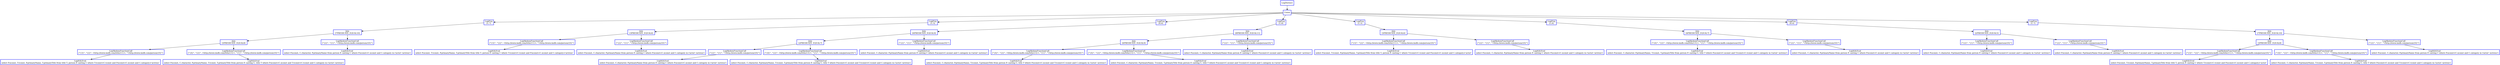 digraph  g{
node [shape=rectangle, color=black, fontcolor=black, style=bold]
0 [label="LogDistinct" , color = blue] ; 
1 [label="Union", color = blue] ; 
0 -> 1 ; 
2 [label="LogProj
[1,7]" , color = blue] ; 
1 -> 2 ; 
3 [label="Join\n [7PREDICATE_EQUAL10] ", color = blue] ; 
2 -> 3 ; 
4 [label="Join\n [3PREDICATE_EQUAL8] ", color = blue] ; 
3 -> 4 ; 
5 [label="LogSkolemFunctionCall
(\"{3}\", \"{2}\", <http://www.imdb.com/title/{1}>, \"<http://www.imdb.com/person/{0}\")" , color = blue] ; 
4 -> 5 ; 
6 [label="LogSQLEval 
select P.nconst, T.tconst, P.primaryName, T.primaryTitle from title T, person P, casting C where T.tconst=C.tconst and P.nconst=C.nconst and C.category='actress'", color = blue] ; 
5 -> 6 ; 
7 [label="LogSkolemFunctionCall
(\"{4}\", \"{2}\", <http://www.imdb.com/title/{3}>, \"{1}\", \"<http://www.imdb.com/person/{0}\")" , color = blue] ; 
4 -> 7 ; 
8 [label="LogSQLEval 
select P.nconst, C.character, P.primaryName, T.tconst, T.primaryTitle from person P, casting C, title T where P.nconst=C.nconst and T.tconst=C.tconst and C.category in ('actor','actress')", color = blue] ; 
7 -> 8 ; 
9 [label="LogSkolemFunctionCall
(\"{2}\", \"{1}\", \"<http://www.imdb.com/person/{0}\")" , color = blue] ; 
3 -> 9 ; 
10 [label="LogSQLEval 
select P.nconst, C.character, P.primaryName from person P, casting C where P.nconst=C.nconst and C.category in ('actor','actress')", color = blue] ; 
9 -> 10 ; 
12 [label="LogProj
[1,5]" , color = blue] ; 
1 -> 12 ; 
13 [label="Join\n [3PREDICATE_EQUAL6] ", color = blue] ; 
12 -> 13 ; 
14 [label="LogSkolemFunctionCall
(\"{3}\", \"{2}\", <http://www.imdb.com/title/{1}>, \"<http://www.imdb.com/person/{0}\")" , color = blue] ; 
13 -> 14 ; 
15 [label="LogSQLEval 
select P.nconst, T.tconst, P.primaryName, T.primaryTitle from title T, person P, casting C where T.tconst=C.tconst and P.nconst=C.nconst and C.category='actress'", color = blue] ; 
14 -> 15 ; 
16 [label="LogSkolemFunctionCall
(\"{2}\", \"{1}\", \"<http://www.imdb.com/person/{0}\")" , color = blue] ; 
13 -> 16 ; 
17 [label="LogSQLEval 
select P.nconst, C.character, P.primaryName from person P, casting C where P.nconst=C.nconst and C.category in ('actor','actress')", color = blue] ; 
16 -> 17 ; 
19 [label="LogProj
[0,6]" , color = blue] ; 
1 -> 19 ; 
20 [label="Join\n [6PREDICATE_EQUAL9] ", color = blue] ; 
19 -> 20 ; 
21 [label="Join\n [2PREDICATE_EQUAL7] ", color = blue] ; 
20 -> 21 ; 
22 [label="LogSkolemFunctionCall
(\"{2}\", \"{1}\", \"<http://www.imdb.com/person/{0}\")" , color = blue] ; 
21 -> 22 ; 
23 [label="LogSQLEval 
select P.nconst, C.character, P.primaryName from person P, casting C where P.nconst=C.nconst and C.category in ('actor','actress')", color = blue] ; 
22 -> 23 ; 
24 [label="LogSkolemFunctionCall
(\"{4}\", \"{2}\", <http://www.imdb.com/title/{3}>, \"{1}\", \"<http://www.imdb.com/person/{0}\")" , color = blue] ; 
21 -> 24 ; 
25 [label="LogSQLEval 
select P.nconst, C.character, P.primaryName, T.tconst, T.primaryTitle from person P, casting C, title T where P.nconst=C.nconst and T.tconst=C.tconst and C.category in ('actor','actress')", color = blue] ; 
24 -> 25 ; 
26 [label="LogSkolemFunctionCall
(\"{2}\", \"{1}\", \"<http://www.imdb.com/person/{0}\")" , color = blue] ; 
20 -> 26 ; 
27 [label="LogSQLEval 
select P.nconst, C.character, P.primaryName from person P, casting C where P.nconst=C.nconst and C.category in ('actor','actress')", color = blue] ; 
26 -> 27 ; 
29 [label="LogProj
[1,8]" , color = blue] ; 
1 -> 29 ; 
30 [label="Join\n [8PREDICATE_EQUAL11] ", color = blue] ; 
29 -> 30 ; 
31 [label="Join\n [4PREDICATE_EQUAL9] ", color = blue] ; 
30 -> 31 ; 
32 [label="LogSkolemFunctionCall
(\"{4}\", \"{2}\", <http://www.imdb.com/title/{3}>, \"{1}\", \"<http://www.imdb.com/person/{0}\")" , color = blue] ; 
31 -> 32 ; 
33 [label="LogSQLEval 
select P.nconst, C.character, P.primaryName, T.tconst, T.primaryTitle from person P, casting C, title T where P.nconst=C.nconst and T.tconst=C.tconst and C.category in ('actor','actress')", color = blue] ; 
32 -> 33 ; 
34 [label="LogSkolemFunctionCall
(\"{4}\", \"{2}\", <http://www.imdb.com/title/{3}>, \"{1}\", \"<http://www.imdb.com/person/{0}\")" , color = blue] ; 
31 -> 34 ; 
35 [label="LogSQLEval 
select P.nconst, C.character, P.primaryName, T.tconst, T.primaryTitle from person P, casting C, title T where P.nconst=C.nconst and T.tconst=C.tconst and C.category in ('actor','actress')", color = blue] ; 
34 -> 35 ; 
36 [label="LogSkolemFunctionCall
(\"{2}\", \"{1}\", \"<http://www.imdb.com/person/{0}\")" , color = blue] ; 
30 -> 36 ; 
37 [label="LogSQLEval 
select P.nconst, C.character, P.primaryName from person P, casting C where P.nconst=C.nconst and C.category in ('actor','actress')", color = blue] ; 
36 -> 37 ; 
39 [label="LogProj
[1,5]" , color = blue] ; 
1 -> 39 ; 
40 [label="Join\n [3PREDICATE_EQUAL6] ", color = blue] ; 
39 -> 40 ; 
41 [label="LogSkolemFunctionCall
(\"{3}\", \"{2}\", <http://www.imdb.com/title/{1}>, \"<http://www.imdb.com/person/{0}\")" , color = blue] ; 
40 -> 41 ; 
42 [label="LogSQLEval 
select P.nconst, T.tconst, P.primaryName, T.primaryTitle from title T, person P, casting C where T.tconst=C.tconst and P.nconst=C.nconst and C.category='actor'", color = blue] ; 
41 -> 42 ; 
43 [label="LogSkolemFunctionCall
(\"{2}\", \"{1}\", \"<http://www.imdb.com/person/{0}\")" , color = blue] ; 
40 -> 43 ; 
44 [label="LogSQLEval 
select P.nconst, C.character, P.primaryName from person P, casting C where P.nconst=C.nconst and C.category in ('actor','actress')", color = blue] ; 
43 -> 44 ; 
46 [label="LogProj
[1,6]" , color = blue] ; 
1 -> 46 ; 
47 [label="Join\n [4PREDICATE_EQUAL7] ", color = blue] ; 
46 -> 47 ; 
48 [label="LogSkolemFunctionCall
(\"{4}\", \"{2}\", <http://www.imdb.com/title/{3}>, \"{1}\", \"<http://www.imdb.com/person/{0}\")" , color = blue] ; 
47 -> 48 ; 
49 [label="LogSQLEval 
select P.nconst, C.character, P.primaryName, T.tconst, T.primaryTitle from person P, casting C, title T where P.nconst=C.nconst and T.tconst=C.tconst and C.category in ('actor','actress')", color = blue] ; 
48 -> 49 ; 
50 [label="LogSkolemFunctionCall
(\"{2}\", \"{1}\", \"<http://www.imdb.com/person/{0}\")" , color = blue] ; 
47 -> 50 ; 
51 [label="LogSQLEval 
select P.nconst, C.character, P.primaryName from person P, casting C where P.nconst=C.nconst and C.category in ('actor','actress')", color = blue] ; 
50 -> 51 ; 
53 [label="LogProj
[0,4]" , color = blue] ; 
1 -> 53 ; 
54 [label="Join\n [2PREDICATE_EQUAL5] ", color = blue] ; 
53 -> 54 ; 
55 [label="LogSkolemFunctionCall
(\"{2}\", \"{1}\", \"<http://www.imdb.com/person/{0}\")" , color = blue] ; 
54 -> 55 ; 
56 [label="LogSQLEval 
select P.nconst, C.character, P.primaryName from person P, casting C where P.nconst=C.nconst and C.category in ('actor','actress')", color = blue] ; 
55 -> 56 ; 
57 [label="LogSkolemFunctionCall
(\"{2}\", \"{1}\", \"<http://www.imdb.com/person/{0}\")" , color = blue] ; 
54 -> 57 ; 
58 [label="LogSQLEval 
select P.nconst, C.character, P.primaryName from person P, casting C where P.nconst=C.nconst and C.category in ('actor','actress')", color = blue] ; 
57 -> 58 ; 
60 [label="LogProj
[1,7]" , color = blue] ; 
1 -> 60 ; 
61 [label="Join\n [7PREDICATE_EQUAL10] ", color = blue] ; 
60 -> 61 ; 
62 [label="Join\n [3PREDICATE_EQUAL8] ", color = blue] ; 
61 -> 62 ; 
63 [label="LogSkolemFunctionCall
(\"{3}\", \"{2}\", <http://www.imdb.com/title/{1}>, \"<http://www.imdb.com/person/{0}\")" , color = blue] ; 
62 -> 63 ; 
64 [label="LogSQLEval 
select P.nconst, T.tconst, P.primaryName, T.primaryTitle from title T, person P, casting C where T.tconst=C.tconst and P.nconst=C.nconst and C.category='actor'", color = blue] ; 
63 -> 64 ; 
65 [label="LogSkolemFunctionCall
(\"{4}\", \"{2}\", <http://www.imdb.com/title/{3}>, \"{1}\", \"<http://www.imdb.com/person/{0}\")" , color = blue] ; 
62 -> 65 ; 
66 [label="LogSQLEval 
select P.nconst, C.character, P.primaryName, T.tconst, T.primaryTitle from person P, casting C, title T where P.nconst=C.nconst and T.tconst=C.tconst and C.category in ('actor','actress')", color = blue] ; 
65 -> 66 ; 
67 [label="LogSkolemFunctionCall
(\"{2}\", \"{1}\", \"<http://www.imdb.com/person/{0}\")" , color = blue] ; 
61 -> 67 ; 
68 [label="LogSQLEval 
select P.nconst, C.character, P.primaryName from person P, casting C where P.nconst=C.nconst and C.category in ('actor','actress')", color = blue] ; 
67 -> 68 ; 
}

